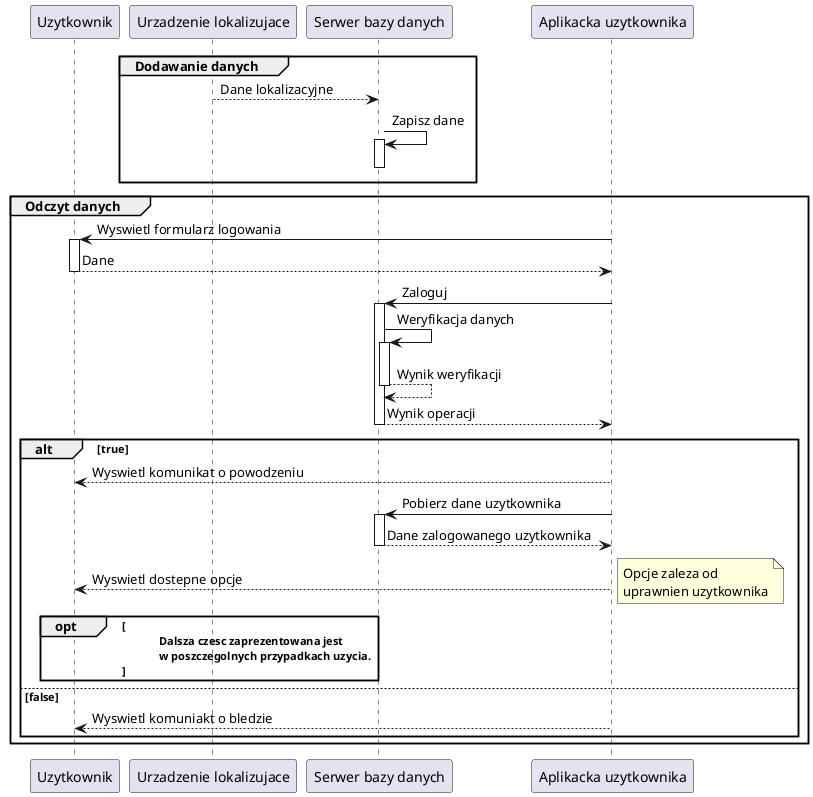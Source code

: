 @startuml Zasada dzialania

participant "Uzytkownik" as USER
participant "Urzadzenie lokalizujace" as LOC
participant "Serwer bazy danych" as DB
participant "Aplikacka uzytkownika" as APK
autoactivate on

group Dodawanie danych
    LOC --> DB : Dane lokalizacyjne
    DB -> DB : Zapisz dane
        deactivate
end
group Odczyt danych
    APK -> USER : Wyswietl formularz logowania
    USER --> APK : Dane
    APK -> DB : Zaloguj
    DB -> DB : Weryfikacja danych
        DB -->DB : Wynik weryfikacji
    DB --> APK : Wynik operacji
    alt true
        APK --> USER : Wyswietl komunikat o powodzeniu
        APK -> DB : Pobierz dane uzytkownika
        DB --> APK : Dane zalogowanego uzytkownika
        APK --> USER : Wyswietl dostepne opcje
        note right : Opcje zaleza od \nuprawnien uzytkownika
        opt \n \
            Dalsza czesc zaprezentowana jest \n \
            w poszczegolnych przypadkach uzycia. \n
        end
    else false
        APK --> USER : Wyswietl komuniakt o bledzie
    end
end

@enduml

@startuml Dostarczanie danych

participant "Urzadzenie lokalizujace" as LOC
participant "Serwer bazy danych" as DB
autoactivate on

loop tak dlugo jak urzadzenie jest dostepne
    LOC -> LOC : Pobierz dane z GPS
    LOC --> LOC : Dane lokalizacyjne
    LOC -> LOC : Opisz dane lokalizacyjne
    note right : \n \
        Dane sa opisywane nastepujacymi wartosciami: \n \
        - Znacznik czasu \n \
        - Identyfikator pracownika korzystajacego z urzadzenia \n \
        - Identyfikator pojazdu ktorym pracownik sie porusza \n
    LOC --> LOC : Opisane dane
    LOC --> DB :  Opisane dane lokalizacyjne
    DB -> DB : Zweryfikuj dostarczone dane
    DB --> DB : Wynik weryfikacji
    alt true
        DB --> DB : Zapisz dane
    else false
        DB --> DB : Porzuc dane
    end
end

@enduml

@startuml Odczyt danych

participant "Aplikacka uzytkownika" as APK
participant "Serwer bazy danych" as DB
autoactivate on

alt uzytkownik zalogowany
    APK -> DB : Pobierz dane
    note right : \n \
        Mozliwe do pobrania dane : \n \
        - lokalizacja konkretnego pojazdu w danym okresie czasu \n \
        - lokalizacja pracownika w danym okresie czasu \n
    DB -> DB : Zweryfikuj uprawnienia uzytkownika
    DB --> DB : Wynik weryfikacji
    alt true
        DB --> APK : Dane
    else false
        DB --> APK : Komunikat o bledzie
    end
end

@enduml